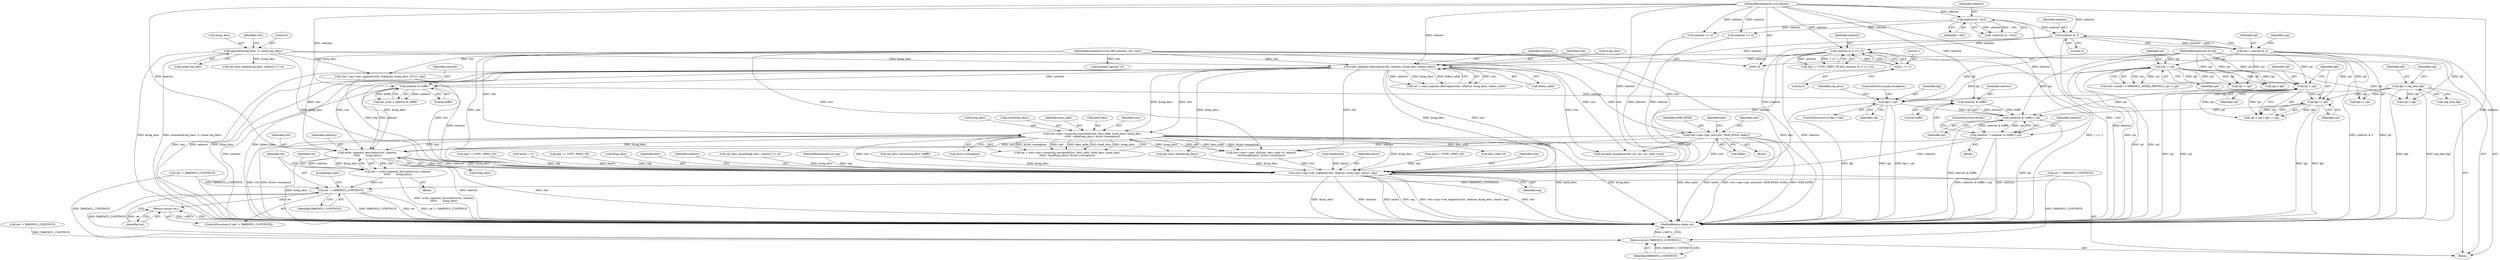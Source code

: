 digraph "0_linux_33ab91103b3415e12457e3104f0e4517ce12d0f3@API" {
"1000523" [label="(Call,write_segment_descriptor(ctxt, selector,\n\t\t\t\t\t\t       &seg_desc))"];
"1000397" [label="(Call,ctxt->ops->get_msr(ctxt, MSR_EFER, &efer))"];
"1000267" [label="(Call,read_segment_descriptor(ctxt, selector, &seg_desc, &desc_addr))"];
"1000117" [label="(MethodParameterIn,struct x86_emulate_ctxt *ctxt)"];
"1000256" [label="(Call,selector & (1 << 2))"];
"1000223" [label="(Call,selector & 3)"];
"1000140" [label="(Call,selector & ~0x3)"];
"1000118" [label="(MethodParameterIn,u16 selector)"];
"1000258" [label="(Call,1 << 2)"];
"1000150" [label="(Call,memset(&seg_desc, 0, sizeof seg_desc))"];
"1000443" [label="(Call,ctxt->ops->cmpxchg_emulated(ctxt, desc_addr, &old_desc, &seg_desc,\n\t\t\t\t\t\t  sizeof(seg_desc), &ctxt->exception))"];
"1000407" [label="(Call,selector = (selector & 0xfffc) | cpl)"];
"1000409" [label="(Call,(selector & 0xfffc) | cpl)"];
"1000410" [label="(Call,selector & 0xfffc)"];
"1000282" [label="(Call,selector & 0xfffc)"];
"1000377" [label="(Call,rpl > cpl)"];
"1000221" [label="(Call,rpl = selector & 3)"];
"1000243" [label="(Call,rpl != cpl)"];
"1000120" [label="(MethodParameterIn,u8 cpl)"];
"1000369" [label="(Call,dpl > cpl)"];
"1000325" [label="(Call,dpl = seg_desc.dpl)"];
"1000380" [label="(Call,dpl != cpl)"];
"1000521" [label="(Call,ret = write_segment_descriptor(ctxt, selector,\n\t\t\t\t\t\t       &seg_desc))"];
"1000529" [label="(Call,ret != X86EMUL_CONTINUE)"];
"1000532" [label="(Return,return ret;)"];
"1000592" [label="(Return,return X86EMUL_CONTINUE;)"];
"1000579" [label="(Call,ctxt->ops->set_segment(ctxt, selector, &seg_desc, base3, seg))"];
"1000326" [label="(Identifier,dpl)"];
"1000445" [label="(Identifier,desc_addr)"];
"1000243" [label="(Call,rpl != cpl)"];
"1000258" [label="(Call,1 << 2)"];
"1000151" [label="(Call,&seg_desc)"];
"1000257" [label="(Identifier,selector)"];
"1000522" [label="(Identifier,ret)"];
"1000270" [label="(Call,&seg_desc)"];
"1000530" [label="(Identifier,ret)"];
"1000381" [label="(Identifier,dpl)"];
"1000380" [label="(Call,dpl != cpl)"];
"1000498" [label="(Call,cpl > dpl)"];
"1000117" [label="(MethodParameterIn,struct x86_emulate_ctxt *ctxt)"];
"1000141" [label="(Identifier,selector)"];
"1000118" [label="(MethodParameterIn,u16 selector)"];
"1000404" [label="(Identifier,efer)"];
"1000441" [label="(Call,ret = ctxt->ops->cmpxchg_emulated(ctxt, desc_addr, &old_desc, &seg_desc,\n\t\t\t\t\t\t  sizeof(seg_desc), &ctxt->exception))"];
"1000410" [label="(Call,selector & 0xfffc)"];
"1000265" [label="(Call,ret = read_segment_descriptor(ctxt, selector, &seg_desc, &desc_addr))"];
"1000592" [label="(Return,return X86EMUL_CONTINUE;)"];
"1000275" [label="(Call,ret != X86EMUL_CONTINUE)"];
"1000587" [label="(Identifier,desc)"];
"1000578" [label="(JumpTarget,load:)"];
"1000154" [label="(Call,sizeof seg_desc)"];
"1000533" [label="(Identifier,ret)"];
"1000585" [label="(Identifier,seg)"];
"1000379" [label="(Identifier,cpl)"];
"1000581" [label="(Identifier,selector)"];
"1000123" [label="(Block,)"];
"1000325" [label="(Call,dpl = seg_desc.dpl)"];
"1000495" [label="(Call,rpl > dpl)"];
"1000593" [label="(Identifier,X86EMUL_CONTINUE)"];
"1000446" [label="(Call,&old_desc)"];
"1000252" [label="(Call,seg == VCPU_SREG_TR && (selector & (1 << 2)))"];
"1000398" [label="(Identifier,ctxt)"];
"1000256" [label="(Call,selector & (1 << 2))"];
"1000371" [label="(Identifier,cpl)"];
"1000331" [label="(Identifier,seg)"];
"1000171" [label="(Call,set_desc_base(&seg_desc, selector << 4))"];
"1000414" [label="(ControlStructure,break;)"];
"1000443" [label="(Call,ctxt->ops->cmpxchg_emulated(ctxt, desc_addr, &old_desc, &seg_desc,\n\t\t\t\t\t\t  sizeof(seg_desc), &ctxt->exception))"];
"1000120" [label="(MethodParameterIn,u8 cpl)"];
"1000596" [label="(Call,emulate_exception(ctxt, err_vec, err_code, true))"];
"1000142" [label="(Identifier,~0x3)"];
"1000546" [label="(Call,desc_addr+8)"];
"1000119" [label="(MethodParameterIn,int seg)"];
"1000457" [label="(Call,ret != X86EMUL_CONTINUE)"];
"1000575" [label="(Call,emulate_gp(ctxt, 0))"];
"1000452" [label="(Call,&ctxt->exception)"];
"1000245" [label="(Identifier,cpl)"];
"1000544" [label="(Call,ctxt->ops->read_std(ctxt, desc_addr+8, &base3,\n\t\t\t\tsizeof(base3), &ctxt->exception))"];
"1000407" [label="(Call,selector = (selector & 0xfffc) | cpl)"];
"1000400" [label="(Call,&efer)"];
"1000244" [label="(Identifier,rpl)"];
"1000272" [label="(Call,&desc_addr)"];
"1000260" [label="(Literal,2)"];
"1000558" [label="(Call,ret != X86EMUL_CONTINUE)"];
"1000378" [label="(Identifier,rpl)"];
"1000521" [label="(Call,ret = write_segment_descriptor(ctxt, selector,\n\t\t\t\t\t\t       &seg_desc))"];
"1000523" [label="(Call,write_segment_descriptor(ctxt, selector,\n\t\t\t\t\t\t       &seg_desc))"];
"1000444" [label="(Identifier,ctxt)"];
"1000387" [label="(Identifier,seg_desc)"];
"1000370" [label="(Identifier,dpl)"];
"1000224" [label="(Identifier,selector)"];
"1000372" [label="(ControlStructure,goto exception;)"];
"1000531" [label="(Identifier,X86EMUL_CONTINUE)"];
"1000448" [label="(Call,&seg_desc)"];
"1000222" [label="(Identifier,rpl)"];
"1000529" [label="(Call,ret != X86EMUL_CONTINUE)"];
"1000190" [label="(Call,set_desc_base(&seg_desc, selector << 4))"];
"1000147" [label="(Call,base3 = 0)"];
"1000409" [label="(Call,(selector & 0xfffc) | cpl)"];
"1000376" [label="(Call,rpl > cpl || dpl != cpl)"];
"1000230" [label="(Identifier,seg)"];
"1000153" [label="(Literal,0)"];
"1000532" [label="(Return,return ret;)"];
"1000282" [label="(Call,selector & 0xfffc)"];
"1000269" [label="(Identifier,selector)"];
"1000347" [label="(Call,dpl != cpl)"];
"1000253" [label="(Call,seg == VCPU_SREG_TR)"];
"1000525" [label="(Identifier,selector)"];
"1000268" [label="(Identifier,ctxt)"];
"1000283" [label="(Identifier,selector)"];
"1000368" [label="(ControlStructure,if (dpl > cpl))"];
"1000408" [label="(Identifier,selector)"];
"1000280" [label="(Call,err_code = selector & 0xfffc)"];
"1000174" [label="(Call,selector << 4)"];
"1000524" [label="(Identifier,ctxt)"];
"1000150" [label="(Call,memset(&seg_desc, 0, sizeof seg_desc))"];
"1000601" [label="(MethodReturn,static int)"];
"1000336" [label="(Call,rpl != cpl)"];
"1000259" [label="(Literal,1)"];
"1000579" [label="(Call,ctxt->ops->set_segment(ctxt, selector, &seg_desc, base3, seg))"];
"1000515" [label="(Block,)"];
"1000392" [label="(Block,)"];
"1000582" [label="(Call,&seg_desc)"];
"1000369" [label="(Call,dpl > cpl)"];
"1000327" [label="(Call,seg_desc.dpl)"];
"1000139" [label="(Call,!(selector & ~0x3))"];
"1000382" [label="(Identifier,cpl)"];
"1000413" [label="(Identifier,cpl)"];
"1000196" [label="(Call,set_desc_limit(&seg_desc, 0xffff))"];
"1000526" [label="(Call,&seg_desc)"];
"1000221" [label="(Call,rpl = selector & 3)"];
"1000570" [label="(Call,(u64)base3)"];
"1000267" [label="(Call,read_segment_descriptor(ctxt, selector, &seg_desc, &desc_addr))"];
"1000411" [label="(Identifier,selector)"];
"1000223" [label="(Call,selector & 3)"];
"1000584" [label="(Identifier,base3)"];
"1000332" [label="(Block,)"];
"1000284" [label="(Literal,0xfffc)"];
"1000225" [label="(Literal,3)"];
"1000295" [label="(Call,seg <= VCPU_SREG_GS)"];
"1000140" [label="(Call,selector & ~0x3)"];
"1000237" [label="(Call,ctxt->mode != X86EMUL_MODE_PROT64 || rpl != cpl)"];
"1000159" [label="(Identifier,ctxt)"];
"1000377" [label="(Call,rpl > cpl)"];
"1000163" [label="(Call,ctxt->ops->get_segment(ctxt, &dummy, &seg_desc, NULL, seg))"];
"1000397" [label="(Call,ctxt->ops->get_msr(ctxt, MSR_EFER, &efer))"];
"1000580" [label="(Identifier,ctxt)"];
"1000399" [label="(Identifier,MSR_EFER)"];
"1000528" [label="(ControlStructure,if (ret != X86EMUL_CONTINUE))"];
"1000450" [label="(Call,sizeof(seg_desc))"];
"1000412" [label="(Literal,0xfffc)"];
"1000566" [label="(Call,get_desc_base(&seg_desc))"];
"1000193" [label="(Call,selector << 4)"];
"1000181" [label="(Call,seg <= VCPU_SREG_GS)"];
"1000523" -> "1000521"  [label="AST: "];
"1000523" -> "1000526"  [label="CFG: "];
"1000524" -> "1000523"  [label="AST: "];
"1000525" -> "1000523"  [label="AST: "];
"1000526" -> "1000523"  [label="AST: "];
"1000521" -> "1000523"  [label="CFG: "];
"1000523" -> "1000601"  [label="DDG: selector"];
"1000523" -> "1000601"  [label="DDG: ctxt"];
"1000523" -> "1000601"  [label="DDG: &seg_desc"];
"1000523" -> "1000521"  [label="DDG: ctxt"];
"1000523" -> "1000521"  [label="DDG: selector"];
"1000523" -> "1000521"  [label="DDG: &seg_desc"];
"1000397" -> "1000523"  [label="DDG: ctxt"];
"1000267" -> "1000523"  [label="DDG: ctxt"];
"1000267" -> "1000523"  [label="DDG: &seg_desc"];
"1000443" -> "1000523"  [label="DDG: ctxt"];
"1000443" -> "1000523"  [label="DDG: &seg_desc"];
"1000117" -> "1000523"  [label="DDG: ctxt"];
"1000407" -> "1000523"  [label="DDG: selector"];
"1000282" -> "1000523"  [label="DDG: selector"];
"1000118" -> "1000523"  [label="DDG: selector"];
"1000523" -> "1000579"  [label="DDG: ctxt"];
"1000523" -> "1000579"  [label="DDG: selector"];
"1000523" -> "1000579"  [label="DDG: &seg_desc"];
"1000397" -> "1000392"  [label="AST: "];
"1000397" -> "1000400"  [label="CFG: "];
"1000398" -> "1000397"  [label="AST: "];
"1000399" -> "1000397"  [label="AST: "];
"1000400" -> "1000397"  [label="AST: "];
"1000404" -> "1000397"  [label="CFG: "];
"1000397" -> "1000601"  [label="DDG: ctxt->ops->get_msr(ctxt, MSR_EFER, &efer)"];
"1000397" -> "1000601"  [label="DDG: &efer"];
"1000397" -> "1000601"  [label="DDG: MSR_EFER"];
"1000267" -> "1000397"  [label="DDG: ctxt"];
"1000117" -> "1000397"  [label="DDG: ctxt"];
"1000397" -> "1000544"  [label="DDG: ctxt"];
"1000397" -> "1000579"  [label="DDG: ctxt"];
"1000397" -> "1000596"  [label="DDG: ctxt"];
"1000267" -> "1000265"  [label="AST: "];
"1000267" -> "1000272"  [label="CFG: "];
"1000268" -> "1000267"  [label="AST: "];
"1000269" -> "1000267"  [label="AST: "];
"1000270" -> "1000267"  [label="AST: "];
"1000272" -> "1000267"  [label="AST: "];
"1000265" -> "1000267"  [label="CFG: "];
"1000267" -> "1000601"  [label="DDG: selector"];
"1000267" -> "1000601"  [label="DDG: ctxt"];
"1000267" -> "1000601"  [label="DDG: &seg_desc"];
"1000267" -> "1000601"  [label="DDG: &desc_addr"];
"1000267" -> "1000265"  [label="DDG: ctxt"];
"1000267" -> "1000265"  [label="DDG: selector"];
"1000267" -> "1000265"  [label="DDG: &seg_desc"];
"1000267" -> "1000265"  [label="DDG: &desc_addr"];
"1000117" -> "1000267"  [label="DDG: ctxt"];
"1000256" -> "1000267"  [label="DDG: selector"];
"1000223" -> "1000267"  [label="DDG: selector"];
"1000118" -> "1000267"  [label="DDG: selector"];
"1000150" -> "1000267"  [label="DDG: &seg_desc"];
"1000267" -> "1000282"  [label="DDG: selector"];
"1000267" -> "1000443"  [label="DDG: ctxt"];
"1000267" -> "1000443"  [label="DDG: &seg_desc"];
"1000267" -> "1000544"  [label="DDG: ctxt"];
"1000267" -> "1000566"  [label="DDG: &seg_desc"];
"1000267" -> "1000579"  [label="DDG: ctxt"];
"1000267" -> "1000579"  [label="DDG: &seg_desc"];
"1000267" -> "1000596"  [label="DDG: ctxt"];
"1000117" -> "1000116"  [label="AST: "];
"1000117" -> "1000601"  [label="DDG: ctxt"];
"1000117" -> "1000163"  [label="DDG: ctxt"];
"1000117" -> "1000443"  [label="DDG: ctxt"];
"1000117" -> "1000544"  [label="DDG: ctxt"];
"1000117" -> "1000575"  [label="DDG: ctxt"];
"1000117" -> "1000579"  [label="DDG: ctxt"];
"1000117" -> "1000596"  [label="DDG: ctxt"];
"1000256" -> "1000252"  [label="AST: "];
"1000256" -> "1000258"  [label="CFG: "];
"1000257" -> "1000256"  [label="AST: "];
"1000258" -> "1000256"  [label="AST: "];
"1000252" -> "1000256"  [label="CFG: "];
"1000256" -> "1000601"  [label="DDG: 1 << 2"];
"1000256" -> "1000601"  [label="DDG: selector"];
"1000256" -> "1000252"  [label="DDG: selector"];
"1000256" -> "1000252"  [label="DDG: 1 << 2"];
"1000223" -> "1000256"  [label="DDG: selector"];
"1000118" -> "1000256"  [label="DDG: selector"];
"1000258" -> "1000256"  [label="DDG: 1"];
"1000258" -> "1000256"  [label="DDG: 2"];
"1000256" -> "1000579"  [label="DDG: selector"];
"1000223" -> "1000221"  [label="AST: "];
"1000223" -> "1000225"  [label="CFG: "];
"1000224" -> "1000223"  [label="AST: "];
"1000225" -> "1000223"  [label="AST: "];
"1000221" -> "1000223"  [label="CFG: "];
"1000223" -> "1000601"  [label="DDG: selector"];
"1000223" -> "1000221"  [label="DDG: selector"];
"1000223" -> "1000221"  [label="DDG: 3"];
"1000140" -> "1000223"  [label="DDG: selector"];
"1000118" -> "1000223"  [label="DDG: selector"];
"1000223" -> "1000579"  [label="DDG: selector"];
"1000140" -> "1000139"  [label="AST: "];
"1000140" -> "1000142"  [label="CFG: "];
"1000141" -> "1000140"  [label="AST: "];
"1000142" -> "1000140"  [label="AST: "];
"1000139" -> "1000140"  [label="CFG: "];
"1000140" -> "1000601"  [label="DDG: ~0x3"];
"1000140" -> "1000139"  [label="DDG: selector"];
"1000140" -> "1000139"  [label="DDG: ~0x3"];
"1000118" -> "1000140"  [label="DDG: selector"];
"1000140" -> "1000174"  [label="DDG: selector"];
"1000140" -> "1000193"  [label="DDG: selector"];
"1000118" -> "1000116"  [label="AST: "];
"1000118" -> "1000601"  [label="DDG: selector"];
"1000118" -> "1000174"  [label="DDG: selector"];
"1000118" -> "1000193"  [label="DDG: selector"];
"1000118" -> "1000282"  [label="DDG: selector"];
"1000118" -> "1000407"  [label="DDG: selector"];
"1000118" -> "1000410"  [label="DDG: selector"];
"1000118" -> "1000579"  [label="DDG: selector"];
"1000258" -> "1000260"  [label="CFG: "];
"1000259" -> "1000258"  [label="AST: "];
"1000260" -> "1000258"  [label="AST: "];
"1000150" -> "1000123"  [label="AST: "];
"1000150" -> "1000154"  [label="CFG: "];
"1000151" -> "1000150"  [label="AST: "];
"1000153" -> "1000150"  [label="AST: "];
"1000154" -> "1000150"  [label="AST: "];
"1000159" -> "1000150"  [label="CFG: "];
"1000150" -> "1000601"  [label="DDG: &seg_desc"];
"1000150" -> "1000601"  [label="DDG: memset(&seg_desc, 0, sizeof seg_desc)"];
"1000150" -> "1000163"  [label="DDG: &seg_desc"];
"1000150" -> "1000190"  [label="DDG: &seg_desc"];
"1000150" -> "1000579"  [label="DDG: &seg_desc"];
"1000443" -> "1000441"  [label="AST: "];
"1000443" -> "1000452"  [label="CFG: "];
"1000444" -> "1000443"  [label="AST: "];
"1000445" -> "1000443"  [label="AST: "];
"1000446" -> "1000443"  [label="AST: "];
"1000448" -> "1000443"  [label="AST: "];
"1000450" -> "1000443"  [label="AST: "];
"1000452" -> "1000443"  [label="AST: "];
"1000441" -> "1000443"  [label="CFG: "];
"1000443" -> "1000601"  [label="DDG: &ctxt->exception"];
"1000443" -> "1000601"  [label="DDG: &old_desc"];
"1000443" -> "1000601"  [label="DDG: desc_addr"];
"1000443" -> "1000601"  [label="DDG: &seg_desc"];
"1000443" -> "1000601"  [label="DDG: ctxt"];
"1000443" -> "1000441"  [label="DDG: &ctxt->exception"];
"1000443" -> "1000441"  [label="DDG: ctxt"];
"1000443" -> "1000441"  [label="DDG: desc_addr"];
"1000443" -> "1000441"  [label="DDG: &old_desc"];
"1000443" -> "1000441"  [label="DDG: &seg_desc"];
"1000443" -> "1000544"  [label="DDG: ctxt"];
"1000443" -> "1000544"  [label="DDG: desc_addr"];
"1000443" -> "1000544"  [label="DDG: &ctxt->exception"];
"1000443" -> "1000546"  [label="DDG: desc_addr"];
"1000443" -> "1000566"  [label="DDG: &seg_desc"];
"1000443" -> "1000579"  [label="DDG: ctxt"];
"1000443" -> "1000579"  [label="DDG: &seg_desc"];
"1000407" -> "1000332"  [label="AST: "];
"1000407" -> "1000409"  [label="CFG: "];
"1000408" -> "1000407"  [label="AST: "];
"1000409" -> "1000407"  [label="AST: "];
"1000414" -> "1000407"  [label="CFG: "];
"1000407" -> "1000601"  [label="DDG: (selector & 0xfffc) | cpl"];
"1000407" -> "1000601"  [label="DDG: selector"];
"1000409" -> "1000407"  [label="DDG: selector & 0xfffc"];
"1000409" -> "1000407"  [label="DDG: cpl"];
"1000407" -> "1000579"  [label="DDG: selector"];
"1000409" -> "1000413"  [label="CFG: "];
"1000410" -> "1000409"  [label="AST: "];
"1000413" -> "1000409"  [label="AST: "];
"1000409" -> "1000601"  [label="DDG: cpl"];
"1000409" -> "1000601"  [label="DDG: selector & 0xfffc"];
"1000410" -> "1000409"  [label="DDG: selector"];
"1000410" -> "1000409"  [label="DDG: 0xfffc"];
"1000377" -> "1000409"  [label="DDG: cpl"];
"1000369" -> "1000409"  [label="DDG: cpl"];
"1000380" -> "1000409"  [label="DDG: cpl"];
"1000120" -> "1000409"  [label="DDG: cpl"];
"1000410" -> "1000412"  [label="CFG: "];
"1000411" -> "1000410"  [label="AST: "];
"1000412" -> "1000410"  [label="AST: "];
"1000413" -> "1000410"  [label="CFG: "];
"1000282" -> "1000410"  [label="DDG: selector"];
"1000282" -> "1000280"  [label="AST: "];
"1000282" -> "1000284"  [label="CFG: "];
"1000283" -> "1000282"  [label="AST: "];
"1000284" -> "1000282"  [label="AST: "];
"1000280" -> "1000282"  [label="CFG: "];
"1000282" -> "1000601"  [label="DDG: selector"];
"1000282" -> "1000280"  [label="DDG: selector"];
"1000282" -> "1000280"  [label="DDG: 0xfffc"];
"1000282" -> "1000579"  [label="DDG: selector"];
"1000377" -> "1000376"  [label="AST: "];
"1000377" -> "1000379"  [label="CFG: "];
"1000378" -> "1000377"  [label="AST: "];
"1000379" -> "1000377"  [label="AST: "];
"1000381" -> "1000377"  [label="CFG: "];
"1000376" -> "1000377"  [label="CFG: "];
"1000377" -> "1000601"  [label="DDG: cpl"];
"1000377" -> "1000601"  [label="DDG: rpl"];
"1000377" -> "1000376"  [label="DDG: rpl"];
"1000377" -> "1000376"  [label="DDG: cpl"];
"1000221" -> "1000377"  [label="DDG: rpl"];
"1000243" -> "1000377"  [label="DDG: rpl"];
"1000243" -> "1000377"  [label="DDG: cpl"];
"1000120" -> "1000377"  [label="DDG: cpl"];
"1000377" -> "1000380"  [label="DDG: cpl"];
"1000221" -> "1000123"  [label="AST: "];
"1000222" -> "1000221"  [label="AST: "];
"1000230" -> "1000221"  [label="CFG: "];
"1000221" -> "1000601"  [label="DDG: selector & 3"];
"1000221" -> "1000601"  [label="DDG: rpl"];
"1000221" -> "1000243"  [label="DDG: rpl"];
"1000221" -> "1000336"  [label="DDG: rpl"];
"1000221" -> "1000495"  [label="DDG: rpl"];
"1000243" -> "1000237"  [label="AST: "];
"1000243" -> "1000245"  [label="CFG: "];
"1000244" -> "1000243"  [label="AST: "];
"1000245" -> "1000243"  [label="AST: "];
"1000237" -> "1000243"  [label="CFG: "];
"1000243" -> "1000601"  [label="DDG: rpl"];
"1000243" -> "1000601"  [label="DDG: cpl"];
"1000243" -> "1000237"  [label="DDG: rpl"];
"1000243" -> "1000237"  [label="DDG: cpl"];
"1000120" -> "1000243"  [label="DDG: cpl"];
"1000243" -> "1000336"  [label="DDG: rpl"];
"1000243" -> "1000336"  [label="DDG: cpl"];
"1000243" -> "1000369"  [label="DDG: cpl"];
"1000243" -> "1000495"  [label="DDG: rpl"];
"1000243" -> "1000498"  [label="DDG: cpl"];
"1000120" -> "1000116"  [label="AST: "];
"1000120" -> "1000601"  [label="DDG: cpl"];
"1000120" -> "1000336"  [label="DDG: cpl"];
"1000120" -> "1000347"  [label="DDG: cpl"];
"1000120" -> "1000369"  [label="DDG: cpl"];
"1000120" -> "1000380"  [label="DDG: cpl"];
"1000120" -> "1000498"  [label="DDG: cpl"];
"1000369" -> "1000368"  [label="AST: "];
"1000369" -> "1000371"  [label="CFG: "];
"1000370" -> "1000369"  [label="AST: "];
"1000371" -> "1000369"  [label="AST: "];
"1000372" -> "1000369"  [label="CFG: "];
"1000387" -> "1000369"  [label="CFG: "];
"1000369" -> "1000601"  [label="DDG: dpl > cpl"];
"1000369" -> "1000601"  [label="DDG: dpl"];
"1000369" -> "1000601"  [label="DDG: cpl"];
"1000325" -> "1000369"  [label="DDG: dpl"];
"1000325" -> "1000123"  [label="AST: "];
"1000325" -> "1000327"  [label="CFG: "];
"1000326" -> "1000325"  [label="AST: "];
"1000327" -> "1000325"  [label="AST: "];
"1000331" -> "1000325"  [label="CFG: "];
"1000325" -> "1000601"  [label="DDG: dpl"];
"1000325" -> "1000601"  [label="DDG: seg_desc.dpl"];
"1000325" -> "1000347"  [label="DDG: dpl"];
"1000325" -> "1000380"  [label="DDG: dpl"];
"1000325" -> "1000495"  [label="DDG: dpl"];
"1000380" -> "1000376"  [label="AST: "];
"1000380" -> "1000382"  [label="CFG: "];
"1000381" -> "1000380"  [label="AST: "];
"1000382" -> "1000380"  [label="AST: "];
"1000376" -> "1000380"  [label="CFG: "];
"1000380" -> "1000601"  [label="DDG: cpl"];
"1000380" -> "1000601"  [label="DDG: dpl"];
"1000380" -> "1000376"  [label="DDG: dpl"];
"1000380" -> "1000376"  [label="DDG: cpl"];
"1000521" -> "1000515"  [label="AST: "];
"1000522" -> "1000521"  [label="AST: "];
"1000530" -> "1000521"  [label="CFG: "];
"1000521" -> "1000601"  [label="DDG: write_segment_descriptor(ctxt, selector,\n\t\t\t\t\t\t       &seg_desc)"];
"1000521" -> "1000529"  [label="DDG: ret"];
"1000529" -> "1000528"  [label="AST: "];
"1000529" -> "1000531"  [label="CFG: "];
"1000530" -> "1000529"  [label="AST: "];
"1000531" -> "1000529"  [label="AST: "];
"1000533" -> "1000529"  [label="CFG: "];
"1000578" -> "1000529"  [label="CFG: "];
"1000529" -> "1000601"  [label="DDG: X86EMUL_CONTINUE"];
"1000529" -> "1000601"  [label="DDG: ret"];
"1000529" -> "1000601"  [label="DDG: ret != X86EMUL_CONTINUE"];
"1000457" -> "1000529"  [label="DDG: X86EMUL_CONTINUE"];
"1000275" -> "1000529"  [label="DDG: X86EMUL_CONTINUE"];
"1000529" -> "1000532"  [label="DDG: ret"];
"1000529" -> "1000592"  [label="DDG: X86EMUL_CONTINUE"];
"1000532" -> "1000528"  [label="AST: "];
"1000532" -> "1000533"  [label="CFG: "];
"1000533" -> "1000532"  [label="AST: "];
"1000601" -> "1000532"  [label="CFG: "];
"1000532" -> "1000601"  [label="DDG: <RET>"];
"1000533" -> "1000532"  [label="DDG: ret"];
"1000592" -> "1000123"  [label="AST: "];
"1000592" -> "1000593"  [label="CFG: "];
"1000593" -> "1000592"  [label="AST: "];
"1000601" -> "1000592"  [label="CFG: "];
"1000592" -> "1000601"  [label="DDG: <RET>"];
"1000593" -> "1000592"  [label="DDG: X86EMUL_CONTINUE"];
"1000558" -> "1000592"  [label="DDG: X86EMUL_CONTINUE"];
"1000457" -> "1000592"  [label="DDG: X86EMUL_CONTINUE"];
"1000275" -> "1000592"  [label="DDG: X86EMUL_CONTINUE"];
"1000579" -> "1000123"  [label="AST: "];
"1000579" -> "1000585"  [label="CFG: "];
"1000580" -> "1000579"  [label="AST: "];
"1000581" -> "1000579"  [label="AST: "];
"1000582" -> "1000579"  [label="AST: "];
"1000584" -> "1000579"  [label="AST: "];
"1000585" -> "1000579"  [label="AST: "];
"1000587" -> "1000579"  [label="CFG: "];
"1000579" -> "1000601"  [label="DDG: ctxt->ops->set_segment(ctxt, selector, &seg_desc, base3, seg)"];
"1000579" -> "1000601"  [label="DDG: ctxt"];
"1000579" -> "1000601"  [label="DDG: base3"];
"1000579" -> "1000601"  [label="DDG: &seg_desc"];
"1000579" -> "1000601"  [label="DDG: selector"];
"1000579" -> "1000601"  [label="DDG: seg"];
"1000163" -> "1000579"  [label="DDG: ctxt"];
"1000163" -> "1000579"  [label="DDG: seg"];
"1000544" -> "1000579"  [label="DDG: ctxt"];
"1000193" -> "1000579"  [label="DDG: selector"];
"1000174" -> "1000579"  [label="DDG: selector"];
"1000171" -> "1000579"  [label="DDG: &seg_desc"];
"1000566" -> "1000579"  [label="DDG: &seg_desc"];
"1000196" -> "1000579"  [label="DDG: &seg_desc"];
"1000147" -> "1000579"  [label="DDG: base3"];
"1000570" -> "1000579"  [label="DDG: base3"];
"1000181" -> "1000579"  [label="DDG: seg"];
"1000295" -> "1000579"  [label="DDG: seg"];
"1000253" -> "1000579"  [label="DDG: seg"];
"1000119" -> "1000579"  [label="DDG: seg"];
}
